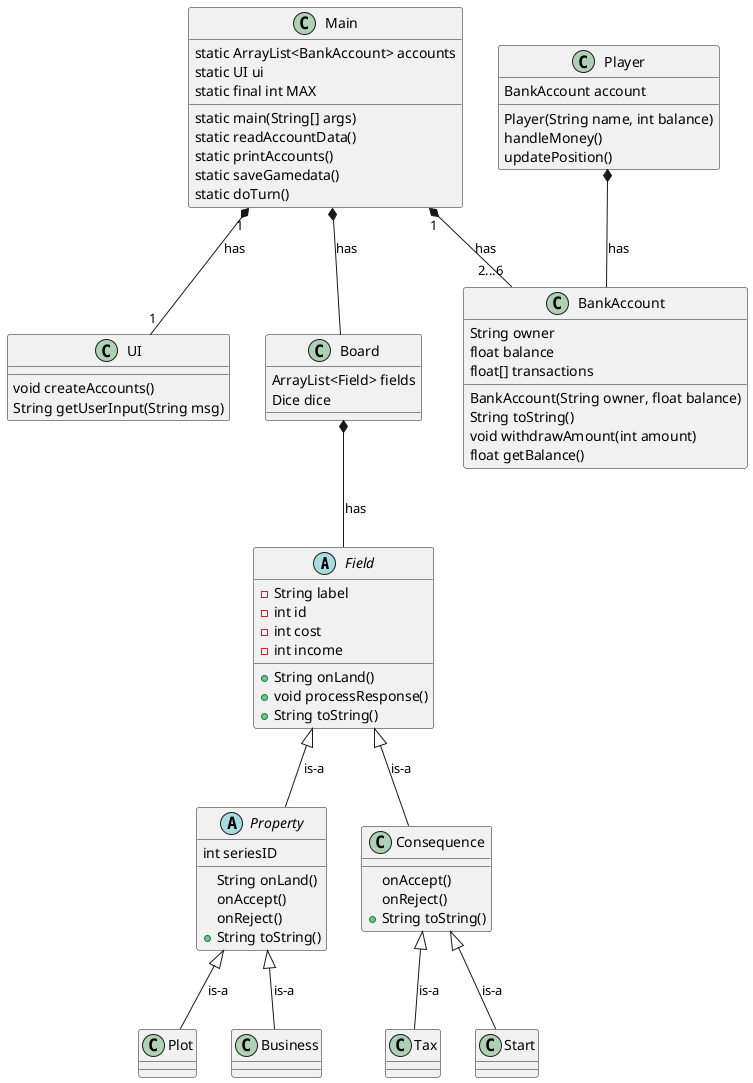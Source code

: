 @startuml
abstract class Field
abstract class Property
Main "1" *-- "2...6" BankAccount : has
Main "1" *-- "1" UI : has
Player *-- BankAccount : has
Field <|-- Consequence : is-a
Field <|-- Property : is-a
Main *-- Board : has
Board *-- Field : has
Consequence <|-- Tax : is-a
Consequence <|-- Start : is-a
Property <|-- Plot : is-a
Property <|-- Business : is-a

Main : static ArrayList<BankAccount> accounts
Main : static UI ui
Main : static final int MAX
Main : static main(String[] args)
Main : static readAccountData()
Main : static printAccounts()
Main : static saveGamedata()
Main : static doTurn()

Board : ArrayList<Field> fields
Board : Dice dice

BankAccount : BankAccount(String owner, float balance)
BankAccount : String owner
BankAccount : float balance
BankAccount : float[] transactions

BankAccount : String toString()
BankAccount : void withdrawAmount(int amount)
BankAccount : float getBalance()

UI : void createAccounts()
UI : String getUserInput(String msg)

Field : - String label
Field : - int id
Field : - int cost
Field : - int income
Field : + String onLand()
Field : + void processResponse()
Field : + String toString()

Property : int seriesID
Property : String onLand()
Property : onAccept()
Property : onReject()
Property : + String toString()



Consequence : onAccept()
Consequence : onReject()
Consequence : + String toString()

Player : BankAccount account
Player : Player(String name, int balance)
Player : handleMoney()
Player : updatePosition()

@enduml



